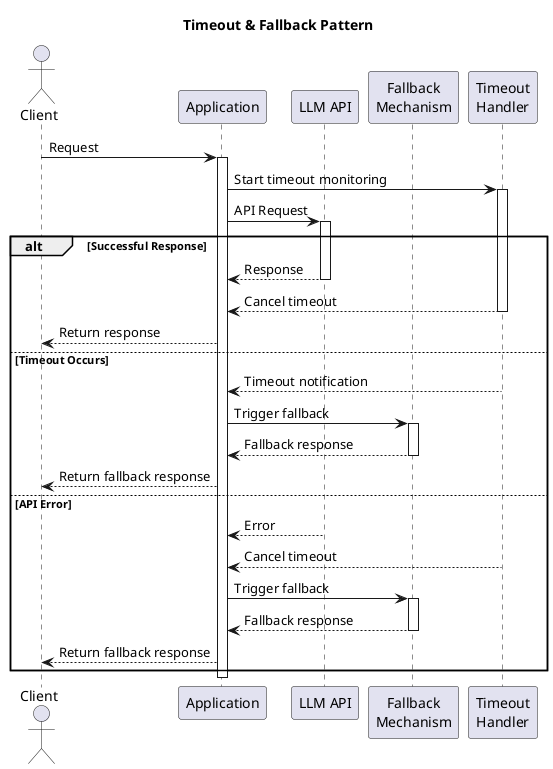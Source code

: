 @startuml
title Timeout & Fallback Pattern

actor Client
participant "Application" as App
participant "LLM API" as LLM
participant "Fallback\nMechanism" as Fallback
participant "Timeout\nHandler" as Timeout

Client -> App: Request
activate App

App -> Timeout: Start timeout monitoring
activate Timeout

App -> LLM: API Request
activate LLM

alt Successful Response
    LLM --> App: Response
    deactivate LLM
    Timeout --> App: Cancel timeout
    deactivate Timeout
    App --> Client: Return response
else Timeout Occurs
    Timeout --> App: Timeout notification
    deactivate Timeout
    App -> Fallback: Trigger fallback
    activate Fallback
    Fallback --> App: Fallback response
    deactivate Fallback
    App --> Client: Return fallback response
else API Error
    LLM --> App: Error
    deactivate LLM
    Timeout --> App: Cancel timeout
    deactivate Timeout
    App -> Fallback: Trigger fallback
    activate Fallback
    Fallback --> App: Fallback response
    deactivate Fallback
    App --> Client: Return fallback response
end

deactivate App

@enduml 